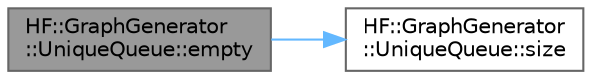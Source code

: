 digraph "HF::GraphGenerator::UniqueQueue::empty"
{
 // LATEX_PDF_SIZE
  bgcolor="transparent";
  edge [fontname=Helvetica,fontsize=10,labelfontname=Helvetica,labelfontsize=10];
  node [fontname=Helvetica,fontsize=10,shape=box,height=0.2,width=0.4];
  rankdir="LR";
  Node1 [label="HF::GraphGenerator\l::UniqueQueue::empty",height=0.2,width=0.4,color="gray40", fillcolor="grey60", style="filled", fontcolor="black",tooltip="Tell if the queue is empty."];
  Node1 -> Node2 [color="steelblue1",style="solid"];
  Node2 [label="HF::GraphGenerator\l::UniqueQueue::size",height=0.2,width=0.4,color="grey40", fillcolor="white", style="filled",URL="$a01315.html#a6d38edb96130bda3eb8126cc7501065f",tooltip="Determine how many nodes are currently in the queue."];
}
